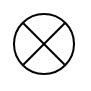 <mxfile version="24.6.4" type="github">
  <diagram name="第 1 页" id="b9ewnj4fbWfrQU1S3j9y">
    <mxGraphModel dx="660" dy="914" grid="1" gridSize="10" guides="1" tooltips="1" connect="1" arrows="1" fold="1" page="1" pageScale="1" pageWidth="827" pageHeight="1169" math="0" shadow="0">
      <root>
        <mxCell id="0" />
        <mxCell id="1" parent="0" />
        <mxCell id="ZUdm1Bvy1tjM4NnM2Doc-1" value="" style="group;rotation=45;" vertex="1" connectable="0" parent="1">
          <mxGeometry x="510" y="710" width="30" height="30" as="geometry" />
        </mxCell>
        <mxCell id="ZUdm1Bvy1tjM4NnM2Doc-2" value="" style="ellipse;whiteSpace=wrap;html=1;aspect=fixed;rotation=45;" vertex="1" parent="ZUdm1Bvy1tjM4NnM2Doc-1">
          <mxGeometry width="30" height="30" as="geometry" />
        </mxCell>
        <mxCell id="ZUdm1Bvy1tjM4NnM2Doc-3" value="" style="endArrow=none;html=1;rounded=0;exitX=0;exitY=0.5;exitDx=0;exitDy=0;entryX=1;entryY=0.5;entryDx=0;entryDy=0;" edge="1" parent="ZUdm1Bvy1tjM4NnM2Doc-1" source="ZUdm1Bvy1tjM4NnM2Doc-2" target="ZUdm1Bvy1tjM4NnM2Doc-2">
          <mxGeometry width="50" height="50" relative="1" as="geometry">
            <mxPoint x="2" y="18" as="sourcePoint" />
            <mxPoint x="28" y="18" as="targetPoint" />
          </mxGeometry>
        </mxCell>
        <mxCell id="ZUdm1Bvy1tjM4NnM2Doc-4" value="" style="endArrow=none;html=1;rounded=0;exitX=0.5;exitY=1;exitDx=0;exitDy=0;entryX=0.5;entryY=0;entryDx=0;entryDy=0;" edge="1" parent="ZUdm1Bvy1tjM4NnM2Doc-1" source="ZUdm1Bvy1tjM4NnM2Doc-2" target="ZUdm1Bvy1tjM4NnM2Doc-2">
          <mxGeometry width="50" height="50" relative="1" as="geometry">
            <mxPoint x="4" y="10" as="sourcePoint" />
            <mxPoint x="26" y="31" as="targetPoint" />
          </mxGeometry>
        </mxCell>
      </root>
    </mxGraphModel>
  </diagram>
</mxfile>

